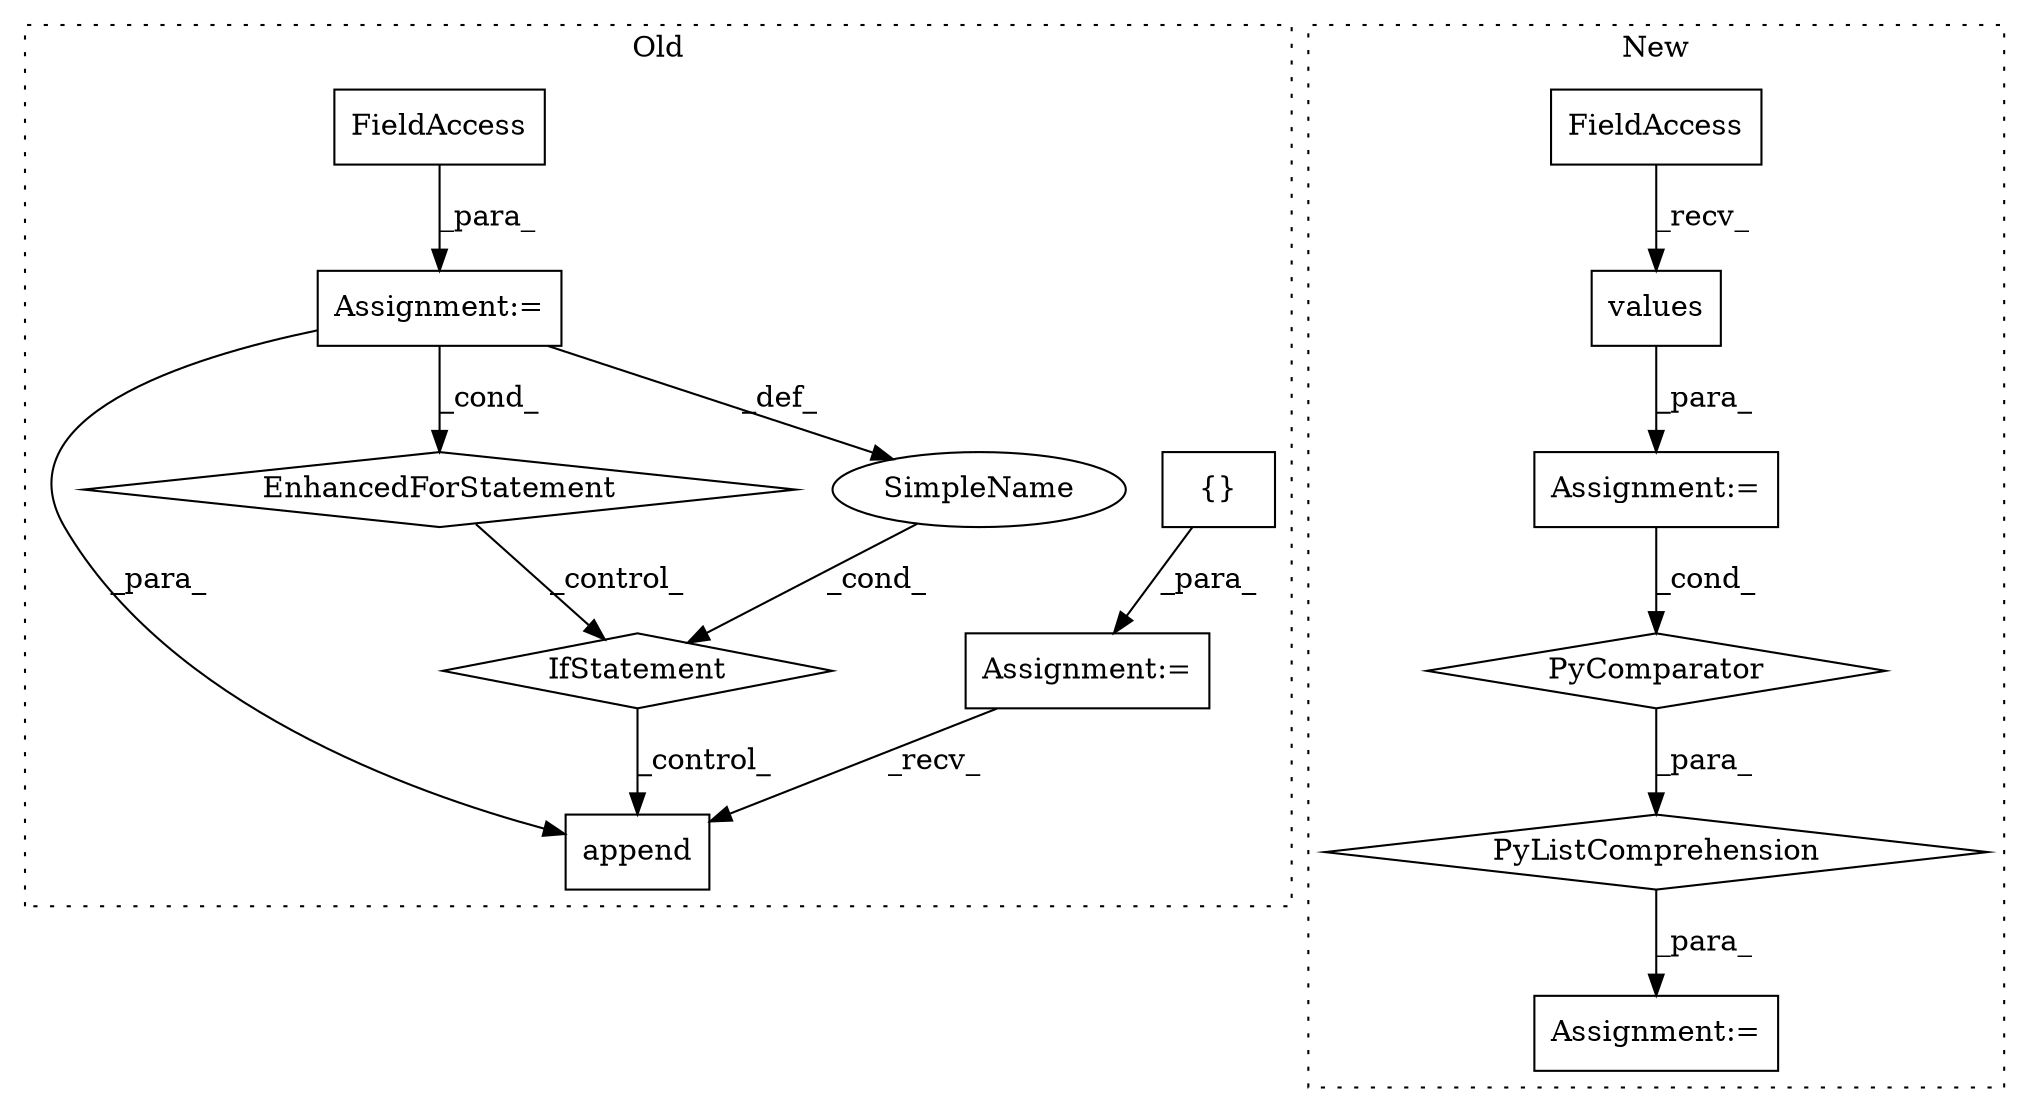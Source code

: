 digraph G {
subgraph cluster0 {
1 [label="{}" a="4" s="1284" l="2" shape="box"];
3 [label="Assignment:=" a="7" s="1272" l="1" shape="box"];
9 [label="append" a="32" s="1682,1693" l="7,1" shape="box"];
10 [label="EnhancedForStatement" a="70" s="1292,1396" l="53,2" shape="diamond"];
11 [label="SimpleName" a="42" s="" l="" shape="ellipse"];
12 [label="IfStatement" a="25" s="1406,1455" l="4,2" shape="diamond"];
13 [label="Assignment:=" a="7" s="1292,1396" l="53,2" shape="box"];
14 [label="FieldAccess" a="22" s="1380" l="16" shape="box"];
label = "Old";
style="dotted";
}
subgraph cluster1 {
2 [label="values" a="32" s="1192" l="8" shape="box"];
4 [label="Assignment:=" a="7" s="1146" l="63" shape="box"];
5 [label="FieldAccess" a="22" s="1158" l="5" shape="box"];
6 [label="Assignment:=" a="7" s="1034" l="12" shape="box"];
7 [label="PyComparator" a="113" s="1146" l="63" shape="diamond"];
8 [label="PyListComprehension" a="109" s="1046" l="171" shape="diamond"];
label = "New";
style="dotted";
}
1 -> 3 [label="_para_"];
2 -> 4 [label="_para_"];
3 -> 9 [label="_recv_"];
4 -> 7 [label="_cond_"];
5 -> 2 [label="_recv_"];
7 -> 8 [label="_para_"];
8 -> 6 [label="_para_"];
10 -> 12 [label="_control_"];
11 -> 12 [label="_cond_"];
12 -> 9 [label="_control_"];
13 -> 11 [label="_def_"];
13 -> 9 [label="_para_"];
13 -> 10 [label="_cond_"];
14 -> 13 [label="_para_"];
}